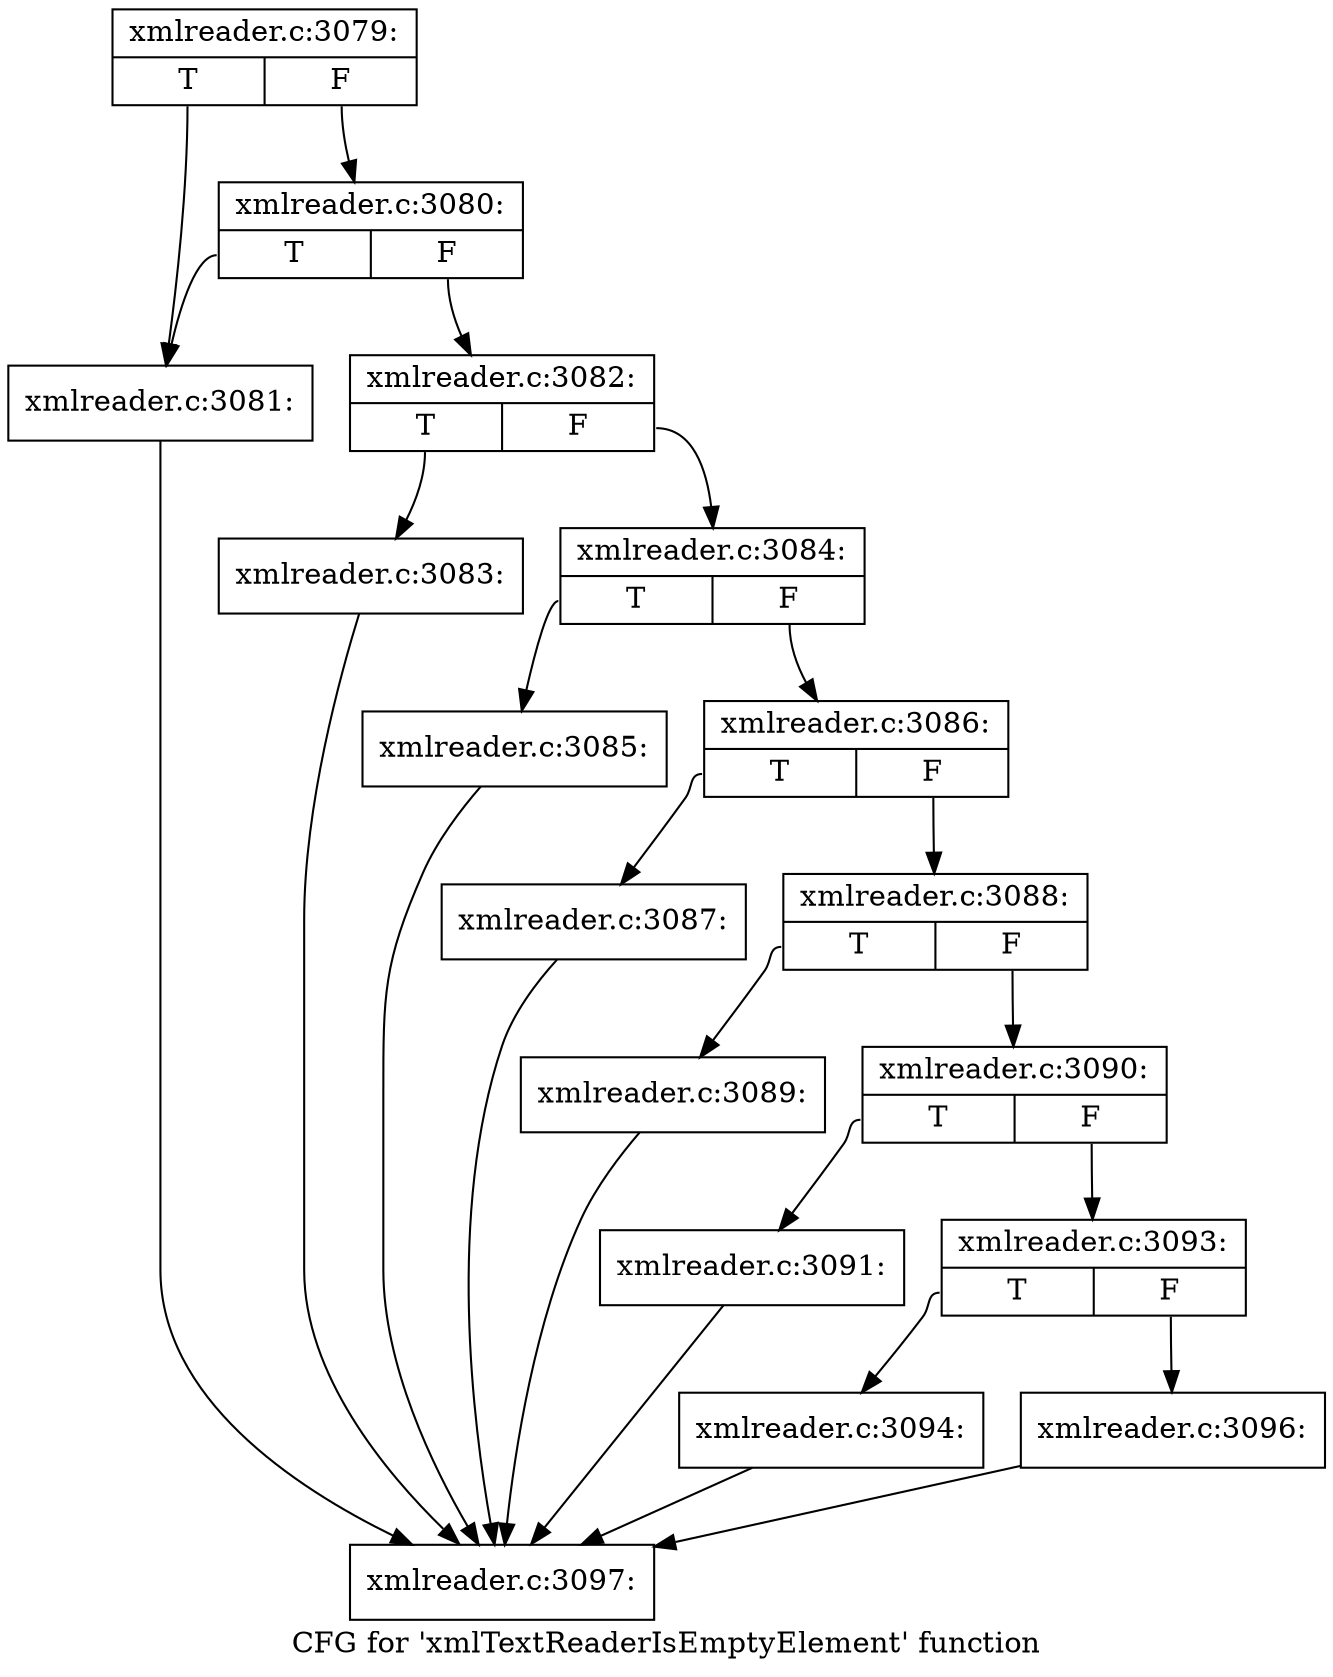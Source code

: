 digraph "CFG for 'xmlTextReaderIsEmptyElement' function" {
	label="CFG for 'xmlTextReaderIsEmptyElement' function";

	Node0x47bc3a0 [shape=record,label="{xmlreader.c:3079:|{<s0>T|<s1>F}}"];
	Node0x47bc3a0:s0 -> Node0x47bc5b0;
	Node0x47bc3a0:s1 -> Node0x464b7f0;
	Node0x464b7f0 [shape=record,label="{xmlreader.c:3080:|{<s0>T|<s1>F}}"];
	Node0x464b7f0:s0 -> Node0x47bc5b0;
	Node0x464b7f0:s1 -> Node0x47bc600;
	Node0x47bc5b0 [shape=record,label="{xmlreader.c:3081:}"];
	Node0x47bc5b0 -> Node0x47b55e0;
	Node0x47bc600 [shape=record,label="{xmlreader.c:3082:|{<s0>T|<s1>F}}"];
	Node0x47bc600:s0 -> Node0x47bd5d0;
	Node0x47bc600:s1 -> Node0x47bd620;
	Node0x47bd5d0 [shape=record,label="{xmlreader.c:3083:}"];
	Node0x47bd5d0 -> Node0x47b55e0;
	Node0x47bd620 [shape=record,label="{xmlreader.c:3084:|{<s0>T|<s1>F}}"];
	Node0x47bd620:s0 -> Node0x47bdce0;
	Node0x47bd620:s1 -> Node0x47bdd30;
	Node0x47bdce0 [shape=record,label="{xmlreader.c:3085:}"];
	Node0x47bdce0 -> Node0x47b55e0;
	Node0x47bdd30 [shape=record,label="{xmlreader.c:3086:|{<s0>T|<s1>F}}"];
	Node0x47bdd30:s0 -> Node0x47be2f0;
	Node0x47bdd30:s1 -> Node0x47be340;
	Node0x47be2f0 [shape=record,label="{xmlreader.c:3087:}"];
	Node0x47be2f0 -> Node0x47b55e0;
	Node0x47be340 [shape=record,label="{xmlreader.c:3088:|{<s0>T|<s1>F}}"];
	Node0x47be340:s0 -> Node0x47bea30;
	Node0x47be340:s1 -> Node0x47bea80;
	Node0x47bea30 [shape=record,label="{xmlreader.c:3089:}"];
	Node0x47bea30 -> Node0x47b55e0;
	Node0x47bea80 [shape=record,label="{xmlreader.c:3090:|{<s0>T|<s1>F}}"];
	Node0x47bea80:s0 -> Node0x47bf040;
	Node0x47bea80:s1 -> Node0x47bf090;
	Node0x47bf040 [shape=record,label="{xmlreader.c:3091:}"];
	Node0x47bf040 -> Node0x47b55e0;
	Node0x47bf090 [shape=record,label="{xmlreader.c:3093:|{<s0>T|<s1>F}}"];
	Node0x47bf090:s0 -> Node0x47bf650;
	Node0x47bf090:s1 -> Node0x47bf6a0;
	Node0x47bf650 [shape=record,label="{xmlreader.c:3094:}"];
	Node0x47bf650 -> Node0x47b55e0;
	Node0x47bf6a0 [shape=record,label="{xmlreader.c:3096:}"];
	Node0x47bf6a0 -> Node0x47b55e0;
	Node0x47b55e0 [shape=record,label="{xmlreader.c:3097:}"];
}
